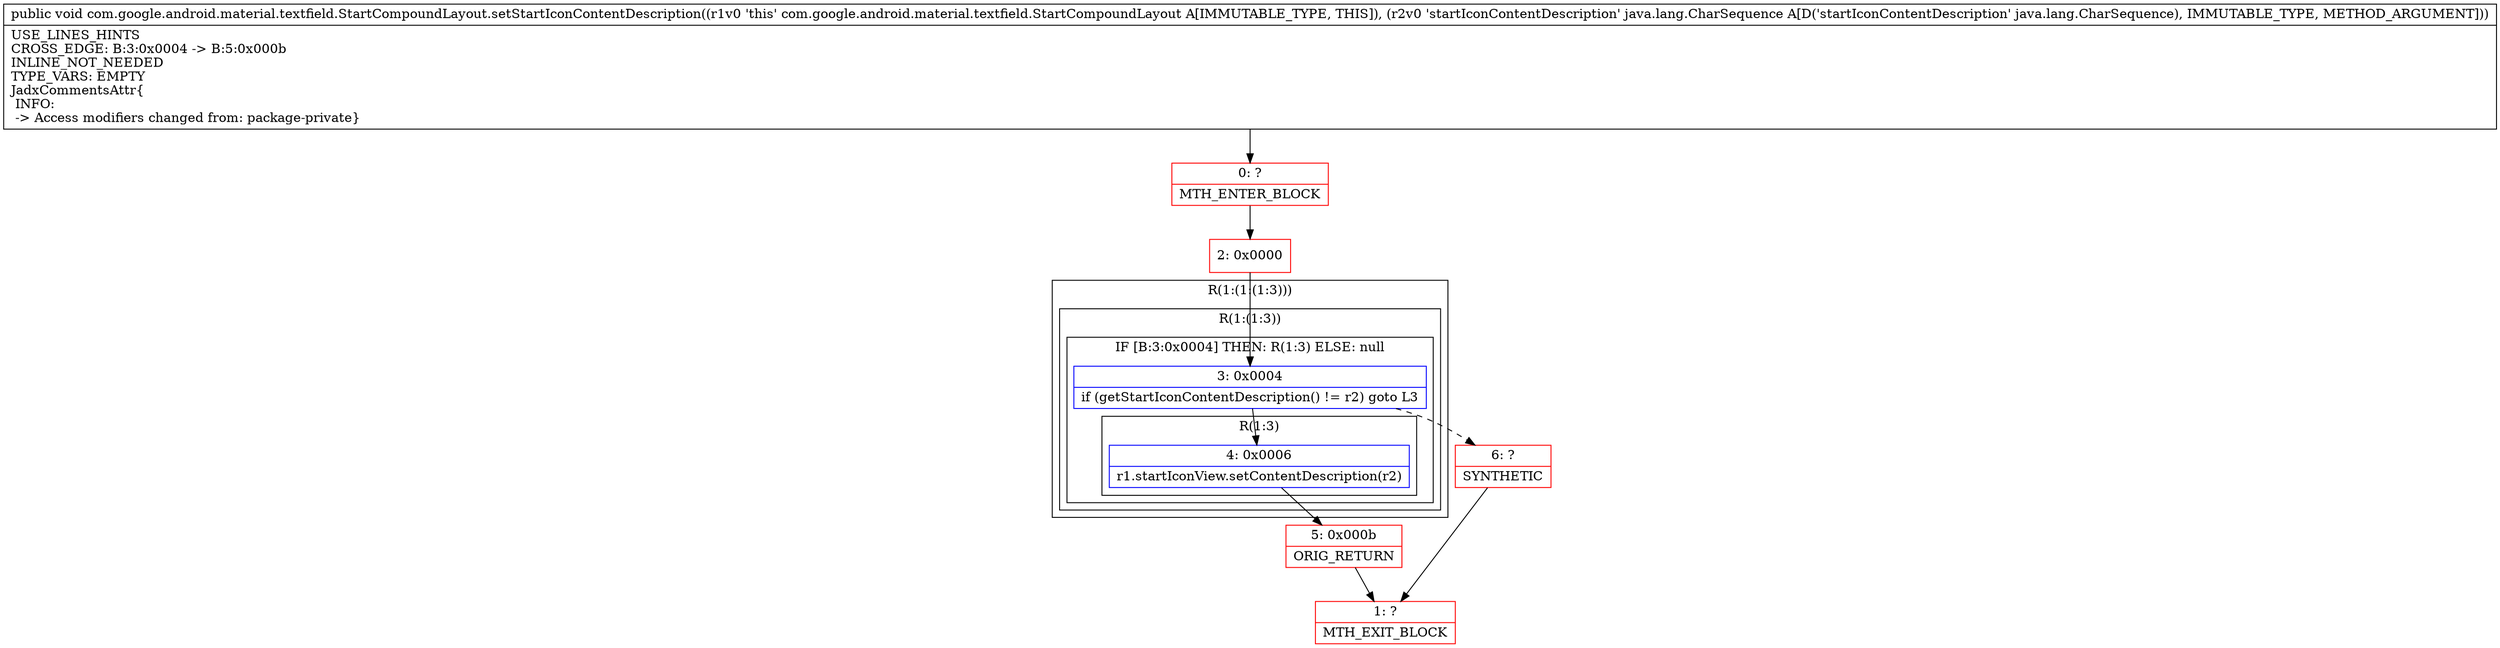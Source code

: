 digraph "CFG forcom.google.android.material.textfield.StartCompoundLayout.setStartIconContentDescription(Ljava\/lang\/CharSequence;)V" {
subgraph cluster_Region_1039078986 {
label = "R(1:(1:(1:3)))";
node [shape=record,color=blue];
subgraph cluster_Region_1809528997 {
label = "R(1:(1:3))";
node [shape=record,color=blue];
subgraph cluster_IfRegion_2007503068 {
label = "IF [B:3:0x0004] THEN: R(1:3) ELSE: null";
node [shape=record,color=blue];
Node_3 [shape=record,label="{3\:\ 0x0004|if (getStartIconContentDescription() != r2) goto L3\l}"];
subgraph cluster_Region_1702760836 {
label = "R(1:3)";
node [shape=record,color=blue];
Node_4 [shape=record,label="{4\:\ 0x0006|r1.startIconView.setContentDescription(r2)\l}"];
}
}
}
}
Node_0 [shape=record,color=red,label="{0\:\ ?|MTH_ENTER_BLOCK\l}"];
Node_2 [shape=record,color=red,label="{2\:\ 0x0000}"];
Node_5 [shape=record,color=red,label="{5\:\ 0x000b|ORIG_RETURN\l}"];
Node_1 [shape=record,color=red,label="{1\:\ ?|MTH_EXIT_BLOCK\l}"];
Node_6 [shape=record,color=red,label="{6\:\ ?|SYNTHETIC\l}"];
MethodNode[shape=record,label="{public void com.google.android.material.textfield.StartCompoundLayout.setStartIconContentDescription((r1v0 'this' com.google.android.material.textfield.StartCompoundLayout A[IMMUTABLE_TYPE, THIS]), (r2v0 'startIconContentDescription' java.lang.CharSequence A[D('startIconContentDescription' java.lang.CharSequence), IMMUTABLE_TYPE, METHOD_ARGUMENT]))  | USE_LINES_HINTS\lCROSS_EDGE: B:3:0x0004 \-\> B:5:0x000b\lINLINE_NOT_NEEDED\lTYPE_VARS: EMPTY\lJadxCommentsAttr\{\l INFO: \l \-\> Access modifiers changed from: package\-private\}\l}"];
MethodNode -> Node_0;Node_3 -> Node_4;
Node_3 -> Node_6[style=dashed];
Node_4 -> Node_5;
Node_0 -> Node_2;
Node_2 -> Node_3;
Node_5 -> Node_1;
Node_6 -> Node_1;
}

